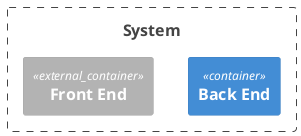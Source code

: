 @startuml Test
!include <C4/C4_Container>

Boundary(system, "System") {
    Container(backend, "Back End")
    Container_Ext(frontEnd, "Front End")
}

@enduml